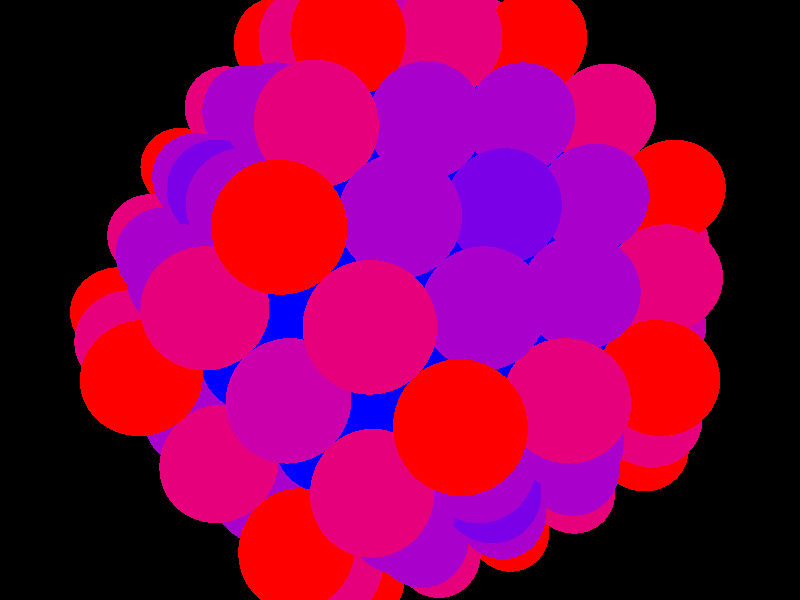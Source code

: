 /*
   PovRay scene that creates Waterman sphere based polyhedra.
   Written and tested using PovRay 3.5
*/

/* Change this at will */
#declare ROOT = 10;

/* This varies the colour ramp, should be between 0 and 1 */
#declare CUTOFF = 0.5;

#declare RADIUS2 = 2 * ROOT;
#declare RADIUS = sqrt(RADIUS2);
#declare SRADIUS = 1/sqrt(2.0);

#declare vp = 0.7*<3*(RADIUS+0.5),(RADIUS+0.5),(RADIUS+0.5)>;
camera {
   location vp
   up y
   right -x*image_width/image_height
   angle 60
   sky <0,0,1>
   look_at <0,0,0>
}

global_settings {
  assumed_gamma 1.0
}

light_source {
   <3*RADIUS,RADIUS,2*RADIUS>
   color rgb <1,1,1>
}

#declare IR = int(RADIUS2+1);
#declare ix = -IR;
#while (ix <= IR) 
   #declare iy = -IR;
   #declare R = ix*ix + iy*iy;
   #while (iy <= IR)
      #declare iz = -IR;
      #while (iz <= IR)
         #if (mod(ix+iy+iz,2) = 0)
            #declare R = ix*ix + iy*iy + iz*iz;
            #if (R <= RADIUS2)
               #debug "o"
               sphere {
                  <ix,iy,iz>, SRADIUS
                  #declare RAMP = (R-CUTOFF*RADIUS2)/(RADIUS2-CUTOFF*RADIUS2);
                  #if (RAMP > 1)
                     #declare RAMP = 1;
                  #end
                  #if (RAMP < 0)
                     #declare RAMP = 0;
                  #end
                  texture {
                     pigment { color rgb <RAMP,0,1-RAMP> }
                     finish { specular 0.3 }
                  }
               }
            #end
         #end
         #declare iz = iz + 1;
      #end
      #declare iy = iy + 1;
   #end
   #declare ix = ix + 1;
#end

